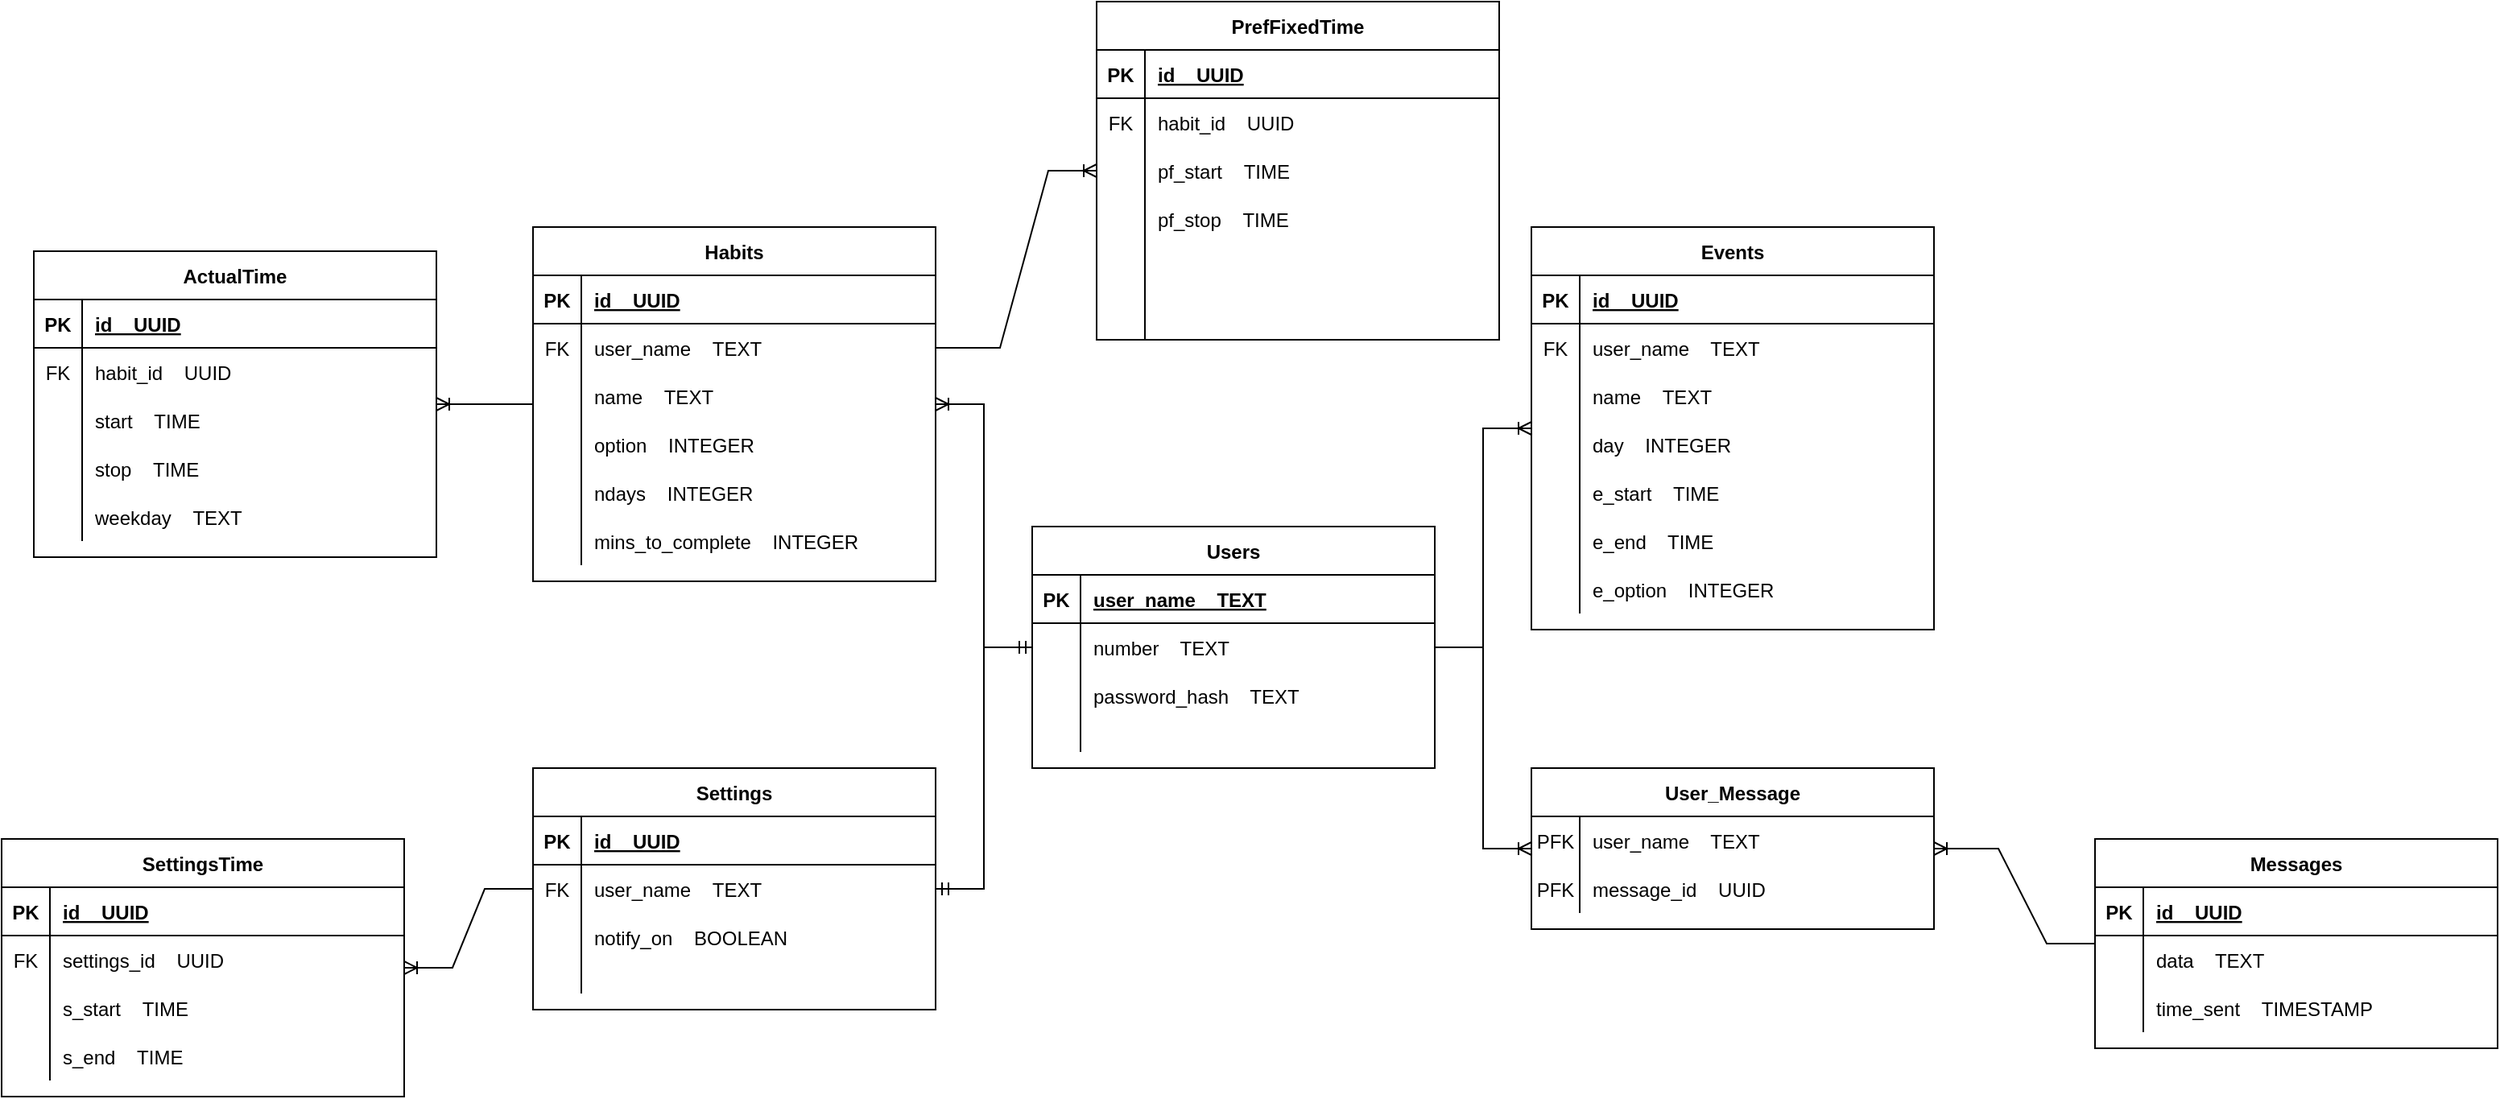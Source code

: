 <mxfile version="26.1.1">
  <diagram id="R2lEEEUBdFMjLlhIrx00" name="Page-1">
    <mxGraphModel dx="1804" dy="1757" grid="1" gridSize="10" guides="1" tooltips="1" connect="1" arrows="1" fold="1" page="1" pageScale="1" pageWidth="850" pageHeight="1100" math="0" shadow="0" extFonts="Permanent Marker^https://fonts.googleapis.com/css?family=Permanent+Marker">
      <root>
        <mxCell id="0" />
        <mxCell id="1" parent="0" />
        <mxCell id="C-vyLk0tnHw3VtMMgP7b-2" value="Messages" style="shape=table;startSize=30;container=1;collapsible=1;childLayout=tableLayout;fixedRows=1;rowLines=0;fontStyle=1;align=center;resizeLast=1;" parent="1" vertex="1">
          <mxGeometry x="780" y="310" width="250" height="130" as="geometry" />
        </mxCell>
        <mxCell id="C-vyLk0tnHw3VtMMgP7b-3" value="" style="shape=partialRectangle;collapsible=0;dropTarget=0;pointerEvents=0;fillColor=none;points=[[0,0.5],[1,0.5]];portConstraint=eastwest;top=0;left=0;right=0;bottom=1;" parent="C-vyLk0tnHw3VtMMgP7b-2" vertex="1">
          <mxGeometry y="30" width="250" height="30" as="geometry" />
        </mxCell>
        <mxCell id="C-vyLk0tnHw3VtMMgP7b-4" value="PK" style="shape=partialRectangle;overflow=hidden;connectable=0;fillColor=none;top=0;left=0;bottom=0;right=0;fontStyle=1;" parent="C-vyLk0tnHw3VtMMgP7b-3" vertex="1">
          <mxGeometry width="30" height="30" as="geometry">
            <mxRectangle width="30" height="30" as="alternateBounds" />
          </mxGeometry>
        </mxCell>
        <mxCell id="C-vyLk0tnHw3VtMMgP7b-5" value="id    UUID" style="shape=partialRectangle;overflow=hidden;connectable=0;fillColor=none;top=0;left=0;bottom=0;right=0;align=left;spacingLeft=6;fontStyle=5;" parent="C-vyLk0tnHw3VtMMgP7b-3" vertex="1">
          <mxGeometry x="30" width="220" height="30" as="geometry">
            <mxRectangle width="220" height="30" as="alternateBounds" />
          </mxGeometry>
        </mxCell>
        <mxCell id="C-vyLk0tnHw3VtMMgP7b-6" value="" style="shape=partialRectangle;collapsible=0;dropTarget=0;pointerEvents=0;fillColor=none;points=[[0,0.5],[1,0.5]];portConstraint=eastwest;top=0;left=0;right=0;bottom=0;" parent="C-vyLk0tnHw3VtMMgP7b-2" vertex="1">
          <mxGeometry y="60" width="250" height="30" as="geometry" />
        </mxCell>
        <mxCell id="C-vyLk0tnHw3VtMMgP7b-7" value="" style="shape=partialRectangle;overflow=hidden;connectable=0;fillColor=none;top=0;left=0;bottom=0;right=0;" parent="C-vyLk0tnHw3VtMMgP7b-6" vertex="1">
          <mxGeometry width="30" height="30" as="geometry">
            <mxRectangle width="30" height="30" as="alternateBounds" />
          </mxGeometry>
        </mxCell>
        <mxCell id="C-vyLk0tnHw3VtMMgP7b-8" value="data    TEXT" style="shape=partialRectangle;overflow=hidden;connectable=0;fillColor=none;top=0;left=0;bottom=0;right=0;align=left;spacingLeft=6;" parent="C-vyLk0tnHw3VtMMgP7b-6" vertex="1">
          <mxGeometry x="30" width="220" height="30" as="geometry">
            <mxRectangle width="220" height="30" as="alternateBounds" />
          </mxGeometry>
        </mxCell>
        <mxCell id="C-vyLk0tnHw3VtMMgP7b-9" value="" style="shape=partialRectangle;collapsible=0;dropTarget=0;pointerEvents=0;fillColor=none;points=[[0,0.5],[1,0.5]];portConstraint=eastwest;top=0;left=0;right=0;bottom=0;" parent="C-vyLk0tnHw3VtMMgP7b-2" vertex="1">
          <mxGeometry y="90" width="250" height="30" as="geometry" />
        </mxCell>
        <mxCell id="C-vyLk0tnHw3VtMMgP7b-10" value="" style="shape=partialRectangle;overflow=hidden;connectable=0;fillColor=none;top=0;left=0;bottom=0;right=0;" parent="C-vyLk0tnHw3VtMMgP7b-9" vertex="1">
          <mxGeometry width="30" height="30" as="geometry">
            <mxRectangle width="30" height="30" as="alternateBounds" />
          </mxGeometry>
        </mxCell>
        <mxCell id="C-vyLk0tnHw3VtMMgP7b-11" value="time_sent    TIMESTAMP" style="shape=partialRectangle;overflow=hidden;connectable=0;fillColor=none;top=0;left=0;bottom=0;right=0;align=left;spacingLeft=6;" parent="C-vyLk0tnHw3VtMMgP7b-9" vertex="1">
          <mxGeometry x="30" width="220" height="30" as="geometry">
            <mxRectangle width="220" height="30" as="alternateBounds" />
          </mxGeometry>
        </mxCell>
        <mxCell id="C-vyLk0tnHw3VtMMgP7b-13" value="User_Message" style="shape=table;startSize=30;container=1;collapsible=1;childLayout=tableLayout;fixedRows=1;rowLines=0;fontStyle=1;align=center;resizeLast=1;" parent="1" vertex="1">
          <mxGeometry x="430" y="266" width="250" height="100" as="geometry" />
        </mxCell>
        <mxCell id="C-vyLk0tnHw3VtMMgP7b-17" value="" style="shape=partialRectangle;collapsible=0;dropTarget=0;pointerEvents=0;fillColor=none;points=[[0,0.5],[1,0.5]];portConstraint=eastwest;top=0;left=0;right=0;bottom=0;" parent="C-vyLk0tnHw3VtMMgP7b-13" vertex="1">
          <mxGeometry y="30" width="250" height="30" as="geometry" />
        </mxCell>
        <mxCell id="C-vyLk0tnHw3VtMMgP7b-18" value="PFK" style="shape=partialRectangle;overflow=hidden;connectable=0;fillColor=none;top=0;left=0;bottom=0;right=0;" parent="C-vyLk0tnHw3VtMMgP7b-17" vertex="1">
          <mxGeometry width="30" height="30" as="geometry">
            <mxRectangle width="30" height="30" as="alternateBounds" />
          </mxGeometry>
        </mxCell>
        <mxCell id="C-vyLk0tnHw3VtMMgP7b-19" value="user_name    TEXT" style="shape=partialRectangle;overflow=hidden;connectable=0;fillColor=none;top=0;left=0;bottom=0;right=0;align=left;spacingLeft=6;" parent="C-vyLk0tnHw3VtMMgP7b-17" vertex="1">
          <mxGeometry x="30" width="220" height="30" as="geometry">
            <mxRectangle width="220" height="30" as="alternateBounds" />
          </mxGeometry>
        </mxCell>
        <mxCell id="C-vyLk0tnHw3VtMMgP7b-20" value="" style="shape=partialRectangle;collapsible=0;dropTarget=0;pointerEvents=0;fillColor=none;points=[[0,0.5],[1,0.5]];portConstraint=eastwest;top=0;left=0;right=0;bottom=0;" parent="C-vyLk0tnHw3VtMMgP7b-13" vertex="1">
          <mxGeometry y="60" width="250" height="30" as="geometry" />
        </mxCell>
        <mxCell id="C-vyLk0tnHw3VtMMgP7b-21" value="PFK" style="shape=partialRectangle;overflow=hidden;connectable=0;fillColor=none;top=0;left=0;bottom=0;right=0;" parent="C-vyLk0tnHw3VtMMgP7b-20" vertex="1">
          <mxGeometry width="30" height="30" as="geometry">
            <mxRectangle width="30" height="30" as="alternateBounds" />
          </mxGeometry>
        </mxCell>
        <mxCell id="C-vyLk0tnHw3VtMMgP7b-22" value="message_id    UUID" style="shape=partialRectangle;overflow=hidden;connectable=0;fillColor=none;top=0;left=0;bottom=0;right=0;align=left;spacingLeft=6;" parent="C-vyLk0tnHw3VtMMgP7b-20" vertex="1">
          <mxGeometry x="30" width="220" height="30" as="geometry">
            <mxRectangle width="220" height="30" as="alternateBounds" />
          </mxGeometry>
        </mxCell>
        <mxCell id="C-vyLk0tnHw3VtMMgP7b-23" value="Users" style="shape=table;startSize=30;container=1;collapsible=1;childLayout=tableLayout;fixedRows=1;rowLines=0;fontStyle=1;align=center;resizeLast=1;" parent="1" vertex="1">
          <mxGeometry x="120" y="116" width="250" height="150" as="geometry" />
        </mxCell>
        <mxCell id="C-vyLk0tnHw3VtMMgP7b-24" value="" style="shape=partialRectangle;collapsible=0;dropTarget=0;pointerEvents=0;fillColor=none;points=[[0,0.5],[1,0.5]];portConstraint=eastwest;top=0;left=0;right=0;bottom=1;" parent="C-vyLk0tnHw3VtMMgP7b-23" vertex="1">
          <mxGeometry y="30" width="250" height="30" as="geometry" />
        </mxCell>
        <mxCell id="C-vyLk0tnHw3VtMMgP7b-25" value="PK" style="shape=partialRectangle;overflow=hidden;connectable=0;fillColor=none;top=0;left=0;bottom=0;right=0;fontStyle=1;" parent="C-vyLk0tnHw3VtMMgP7b-24" vertex="1">
          <mxGeometry width="30" height="30" as="geometry">
            <mxRectangle width="30" height="30" as="alternateBounds" />
          </mxGeometry>
        </mxCell>
        <mxCell id="C-vyLk0tnHw3VtMMgP7b-26" value="user_name    TEXT" style="shape=partialRectangle;overflow=hidden;connectable=0;fillColor=none;top=0;left=0;bottom=0;right=0;align=left;spacingLeft=6;fontStyle=5;" parent="C-vyLk0tnHw3VtMMgP7b-24" vertex="1">
          <mxGeometry x="30" width="220" height="30" as="geometry">
            <mxRectangle width="220" height="30" as="alternateBounds" />
          </mxGeometry>
        </mxCell>
        <mxCell id="C-vyLk0tnHw3VtMMgP7b-27" value="" style="shape=partialRectangle;collapsible=0;dropTarget=0;pointerEvents=0;fillColor=none;points=[[0,0.5],[1,0.5]];portConstraint=eastwest;top=0;left=0;right=0;bottom=0;" parent="C-vyLk0tnHw3VtMMgP7b-23" vertex="1">
          <mxGeometry y="60" width="250" height="30" as="geometry" />
        </mxCell>
        <mxCell id="C-vyLk0tnHw3VtMMgP7b-28" value="" style="shape=partialRectangle;overflow=hidden;connectable=0;fillColor=none;top=0;left=0;bottom=0;right=0;" parent="C-vyLk0tnHw3VtMMgP7b-27" vertex="1">
          <mxGeometry width="30" height="30" as="geometry">
            <mxRectangle width="30" height="30" as="alternateBounds" />
          </mxGeometry>
        </mxCell>
        <mxCell id="C-vyLk0tnHw3VtMMgP7b-29" value="number    TEXT" style="shape=partialRectangle;overflow=hidden;connectable=0;fillColor=none;top=0;left=0;bottom=0;right=0;align=left;spacingLeft=6;" parent="C-vyLk0tnHw3VtMMgP7b-27" vertex="1">
          <mxGeometry x="30" width="220" height="30" as="geometry">
            <mxRectangle width="220" height="30" as="alternateBounds" />
          </mxGeometry>
        </mxCell>
        <mxCell id="zo5KYRdfukSAuDS7C3GN-1" value="" style="shape=partialRectangle;collapsible=0;dropTarget=0;pointerEvents=0;fillColor=none;points=[[0,0.5],[1,0.5]];portConstraint=eastwest;top=0;left=0;right=0;bottom=0;" parent="C-vyLk0tnHw3VtMMgP7b-23" vertex="1">
          <mxGeometry y="90" width="250" height="30" as="geometry" />
        </mxCell>
        <mxCell id="zo5KYRdfukSAuDS7C3GN-2" value="" style="shape=partialRectangle;overflow=hidden;connectable=0;fillColor=none;top=0;left=0;bottom=0;right=0;" parent="zo5KYRdfukSAuDS7C3GN-1" vertex="1">
          <mxGeometry width="30" height="30" as="geometry">
            <mxRectangle width="30" height="30" as="alternateBounds" />
          </mxGeometry>
        </mxCell>
        <mxCell id="zo5KYRdfukSAuDS7C3GN-3" value="password_hash    TEXT" style="shape=partialRectangle;overflow=hidden;connectable=0;fillColor=none;top=0;left=0;bottom=0;right=0;align=left;spacingLeft=6;" parent="zo5KYRdfukSAuDS7C3GN-1" vertex="1">
          <mxGeometry x="30" width="220" height="30" as="geometry">
            <mxRectangle width="220" height="30" as="alternateBounds" />
          </mxGeometry>
        </mxCell>
        <mxCell id="zo5KYRdfukSAuDS7C3GN-4" value="" style="shape=partialRectangle;collapsible=0;dropTarget=0;pointerEvents=0;fillColor=none;points=[[0,0.5],[1,0.5]];portConstraint=eastwest;top=0;left=0;right=0;bottom=0;" parent="C-vyLk0tnHw3VtMMgP7b-23" vertex="1">
          <mxGeometry y="120" width="250" height="20" as="geometry" />
        </mxCell>
        <mxCell id="zo5KYRdfukSAuDS7C3GN-5" value="" style="shape=partialRectangle;overflow=hidden;connectable=0;fillColor=none;top=0;left=0;bottom=0;right=0;" parent="zo5KYRdfukSAuDS7C3GN-4" vertex="1">
          <mxGeometry width="30" height="20" as="geometry">
            <mxRectangle width="30" height="20" as="alternateBounds" />
          </mxGeometry>
        </mxCell>
        <mxCell id="zo5KYRdfukSAuDS7C3GN-6" value="" style="shape=partialRectangle;overflow=hidden;connectable=0;fillColor=none;top=0;left=0;bottom=0;right=0;align=left;spacingLeft=6;" parent="zo5KYRdfukSAuDS7C3GN-4" vertex="1">
          <mxGeometry x="30" width="220" height="20" as="geometry">
            <mxRectangle width="220" height="20" as="alternateBounds" />
          </mxGeometry>
        </mxCell>
        <mxCell id="zo5KYRdfukSAuDS7C3GN-7" value="" style="edgeStyle=entityRelationEdgeStyle;fontSize=12;html=1;endArrow=ERoneToMany;rounded=0;" parent="1" source="C-vyLk0tnHw3VtMMgP7b-23" target="C-vyLk0tnHw3VtMMgP7b-13" edge="1">
          <mxGeometry width="100" height="100" relative="1" as="geometry">
            <mxPoint x="310" y="440" as="sourcePoint" />
            <mxPoint x="470" y="280" as="targetPoint" />
          </mxGeometry>
        </mxCell>
        <mxCell id="zo5KYRdfukSAuDS7C3GN-8" value="" style="fontSize=12;html=1;endArrow=ERoneToMany;rounded=0;" parent="1" source="C-vyLk0tnHw3VtMMgP7b-2" target="C-vyLk0tnHw3VtMMgP7b-13" edge="1">
          <mxGeometry width="100" height="100" relative="1" as="geometry">
            <mxPoint x="450" y="530" as="sourcePoint" />
            <mxPoint x="550" y="430" as="targetPoint" />
            <Array as="points">
              <mxPoint x="750" y="375" />
              <mxPoint x="720" y="316" />
            </Array>
          </mxGeometry>
        </mxCell>
        <mxCell id="zo5KYRdfukSAuDS7C3GN-34" value="Events" style="shape=table;startSize=30;container=1;collapsible=1;childLayout=tableLayout;fixedRows=1;rowLines=0;fontStyle=1;align=center;resizeLast=1;" parent="1" vertex="1">
          <mxGeometry x="430" y="-70" width="250" height="250" as="geometry" />
        </mxCell>
        <mxCell id="zo5KYRdfukSAuDS7C3GN-35" value="" style="shape=partialRectangle;collapsible=0;dropTarget=0;pointerEvents=0;fillColor=none;points=[[0,0.5],[1,0.5]];portConstraint=eastwest;top=0;left=0;right=0;bottom=1;" parent="zo5KYRdfukSAuDS7C3GN-34" vertex="1">
          <mxGeometry y="30" width="250" height="30" as="geometry" />
        </mxCell>
        <mxCell id="zo5KYRdfukSAuDS7C3GN-36" value="PK" style="shape=partialRectangle;overflow=hidden;connectable=0;fillColor=none;top=0;left=0;bottom=0;right=0;fontStyle=1;" parent="zo5KYRdfukSAuDS7C3GN-35" vertex="1">
          <mxGeometry width="30" height="30" as="geometry">
            <mxRectangle width="30" height="30" as="alternateBounds" />
          </mxGeometry>
        </mxCell>
        <mxCell id="zo5KYRdfukSAuDS7C3GN-37" value="id    UUID" style="shape=partialRectangle;overflow=hidden;connectable=0;fillColor=none;top=0;left=0;bottom=0;right=0;align=left;spacingLeft=6;fontStyle=5;" parent="zo5KYRdfukSAuDS7C3GN-35" vertex="1">
          <mxGeometry x="30" width="220" height="30" as="geometry">
            <mxRectangle width="220" height="30" as="alternateBounds" />
          </mxGeometry>
        </mxCell>
        <mxCell id="zo5KYRdfukSAuDS7C3GN-38" value="" style="shape=partialRectangle;collapsible=0;dropTarget=0;pointerEvents=0;fillColor=none;points=[[0,0.5],[1,0.5]];portConstraint=eastwest;top=0;left=0;right=0;bottom=0;" parent="zo5KYRdfukSAuDS7C3GN-34" vertex="1">
          <mxGeometry y="60" width="250" height="30" as="geometry" />
        </mxCell>
        <mxCell id="zo5KYRdfukSAuDS7C3GN-39" value="FK" style="shape=partialRectangle;overflow=hidden;connectable=0;fillColor=none;top=0;left=0;bottom=0;right=0;" parent="zo5KYRdfukSAuDS7C3GN-38" vertex="1">
          <mxGeometry width="30" height="30" as="geometry">
            <mxRectangle width="30" height="30" as="alternateBounds" />
          </mxGeometry>
        </mxCell>
        <mxCell id="zo5KYRdfukSAuDS7C3GN-40" value="user_name    TEXT" style="shape=partialRectangle;overflow=hidden;connectable=0;fillColor=none;top=0;left=0;bottom=0;right=0;align=left;spacingLeft=6;" parent="zo5KYRdfukSAuDS7C3GN-38" vertex="1">
          <mxGeometry x="30" width="220" height="30" as="geometry">
            <mxRectangle width="220" height="30" as="alternateBounds" />
          </mxGeometry>
        </mxCell>
        <mxCell id="zo5KYRdfukSAuDS7C3GN-47" value="" style="shape=partialRectangle;collapsible=0;dropTarget=0;pointerEvents=0;fillColor=none;points=[[0,0.5],[1,0.5]];portConstraint=eastwest;top=0;left=0;right=0;bottom=0;" parent="zo5KYRdfukSAuDS7C3GN-34" vertex="1">
          <mxGeometry y="90" width="250" height="30" as="geometry" />
        </mxCell>
        <mxCell id="zo5KYRdfukSAuDS7C3GN-48" value="" style="shape=partialRectangle;overflow=hidden;connectable=0;fillColor=none;top=0;left=0;bottom=0;right=0;" parent="zo5KYRdfukSAuDS7C3GN-47" vertex="1">
          <mxGeometry width="30" height="30" as="geometry">
            <mxRectangle width="30" height="30" as="alternateBounds" />
          </mxGeometry>
        </mxCell>
        <mxCell id="zo5KYRdfukSAuDS7C3GN-49" value="name    TEXT" style="shape=partialRectangle;overflow=hidden;connectable=0;fillColor=none;top=0;left=0;bottom=0;right=0;align=left;spacingLeft=6;" parent="zo5KYRdfukSAuDS7C3GN-47" vertex="1">
          <mxGeometry x="30" width="220" height="30" as="geometry">
            <mxRectangle width="220" height="30" as="alternateBounds" />
          </mxGeometry>
        </mxCell>
        <mxCell id="zo5KYRdfukSAuDS7C3GN-41" value="" style="shape=partialRectangle;collapsible=0;dropTarget=0;pointerEvents=0;fillColor=none;points=[[0,0.5],[1,0.5]];portConstraint=eastwest;top=0;left=0;right=0;bottom=0;" parent="zo5KYRdfukSAuDS7C3GN-34" vertex="1">
          <mxGeometry y="120" width="250" height="30" as="geometry" />
        </mxCell>
        <mxCell id="zo5KYRdfukSAuDS7C3GN-42" value="" style="shape=partialRectangle;overflow=hidden;connectable=0;fillColor=none;top=0;left=0;bottom=0;right=0;" parent="zo5KYRdfukSAuDS7C3GN-41" vertex="1">
          <mxGeometry width="30" height="30" as="geometry">
            <mxRectangle width="30" height="30" as="alternateBounds" />
          </mxGeometry>
        </mxCell>
        <mxCell id="zo5KYRdfukSAuDS7C3GN-43" value="day    INTEGER" style="shape=partialRectangle;overflow=hidden;connectable=0;fillColor=none;top=0;left=0;bottom=0;right=0;align=left;spacingLeft=6;" parent="zo5KYRdfukSAuDS7C3GN-41" vertex="1">
          <mxGeometry x="30" width="220" height="30" as="geometry">
            <mxRectangle width="220" height="30" as="alternateBounds" />
          </mxGeometry>
        </mxCell>
        <mxCell id="zo5KYRdfukSAuDS7C3GN-44" value="" style="shape=partialRectangle;collapsible=0;dropTarget=0;pointerEvents=0;fillColor=none;points=[[0,0.5],[1,0.5]];portConstraint=eastwest;top=0;left=0;right=0;bottom=0;" parent="zo5KYRdfukSAuDS7C3GN-34" vertex="1">
          <mxGeometry y="150" width="250" height="30" as="geometry" />
        </mxCell>
        <mxCell id="zo5KYRdfukSAuDS7C3GN-45" value="" style="shape=partialRectangle;overflow=hidden;connectable=0;fillColor=none;top=0;left=0;bottom=0;right=0;" parent="zo5KYRdfukSAuDS7C3GN-44" vertex="1">
          <mxGeometry width="30" height="30" as="geometry">
            <mxRectangle width="30" height="30" as="alternateBounds" />
          </mxGeometry>
        </mxCell>
        <mxCell id="zo5KYRdfukSAuDS7C3GN-46" value="e_start    TIME" style="shape=partialRectangle;overflow=hidden;connectable=0;fillColor=none;top=0;left=0;bottom=0;right=0;align=left;spacingLeft=6;" parent="zo5KYRdfukSAuDS7C3GN-44" vertex="1">
          <mxGeometry x="30" width="220" height="30" as="geometry">
            <mxRectangle width="220" height="30" as="alternateBounds" />
          </mxGeometry>
        </mxCell>
        <mxCell id="zo5KYRdfukSAuDS7C3GN-50" value="" style="shape=partialRectangle;collapsible=0;dropTarget=0;pointerEvents=0;fillColor=none;points=[[0,0.5],[1,0.5]];portConstraint=eastwest;top=0;left=0;right=0;bottom=0;" parent="zo5KYRdfukSAuDS7C3GN-34" vertex="1">
          <mxGeometry y="180" width="250" height="30" as="geometry" />
        </mxCell>
        <mxCell id="zo5KYRdfukSAuDS7C3GN-51" value="" style="shape=partialRectangle;overflow=hidden;connectable=0;fillColor=none;top=0;left=0;bottom=0;right=0;" parent="zo5KYRdfukSAuDS7C3GN-50" vertex="1">
          <mxGeometry width="30" height="30" as="geometry">
            <mxRectangle width="30" height="30" as="alternateBounds" />
          </mxGeometry>
        </mxCell>
        <mxCell id="zo5KYRdfukSAuDS7C3GN-52" value="e_end    TIME" style="shape=partialRectangle;overflow=hidden;connectable=0;fillColor=none;top=0;left=0;bottom=0;right=0;align=left;spacingLeft=6;" parent="zo5KYRdfukSAuDS7C3GN-50" vertex="1">
          <mxGeometry x="30" width="220" height="30" as="geometry">
            <mxRectangle width="220" height="30" as="alternateBounds" />
          </mxGeometry>
        </mxCell>
        <mxCell id="EdObB1YoWjySOOcAFCA8-1" value="" style="shape=partialRectangle;collapsible=0;dropTarget=0;pointerEvents=0;fillColor=none;points=[[0,0.5],[1,0.5]];portConstraint=eastwest;top=0;left=0;right=0;bottom=0;" vertex="1" parent="zo5KYRdfukSAuDS7C3GN-34">
          <mxGeometry y="210" width="250" height="30" as="geometry" />
        </mxCell>
        <mxCell id="EdObB1YoWjySOOcAFCA8-2" value="" style="shape=partialRectangle;overflow=hidden;connectable=0;fillColor=none;top=0;left=0;bottom=0;right=0;" vertex="1" parent="EdObB1YoWjySOOcAFCA8-1">
          <mxGeometry width="30" height="30" as="geometry">
            <mxRectangle width="30" height="30" as="alternateBounds" />
          </mxGeometry>
        </mxCell>
        <mxCell id="EdObB1YoWjySOOcAFCA8-3" value="e_option    INTEGER" style="shape=partialRectangle;overflow=hidden;connectable=0;fillColor=none;top=0;left=0;bottom=0;right=0;align=left;spacingLeft=6;" vertex="1" parent="EdObB1YoWjySOOcAFCA8-1">
          <mxGeometry x="30" width="220" height="30" as="geometry">
            <mxRectangle width="220" height="30" as="alternateBounds" />
          </mxGeometry>
        </mxCell>
        <mxCell id="zo5KYRdfukSAuDS7C3GN-53" value="" style="edgeStyle=entityRelationEdgeStyle;fontSize=12;html=1;endArrow=ERoneToMany;rounded=0;" parent="1" source="C-vyLk0tnHw3VtMMgP7b-23" target="zo5KYRdfukSAuDS7C3GN-34" edge="1">
          <mxGeometry width="100" height="100" relative="1" as="geometry">
            <mxPoint x="470" y="250" as="sourcePoint" />
            <mxPoint x="570" y="150" as="targetPoint" />
          </mxGeometry>
        </mxCell>
        <mxCell id="zo5KYRdfukSAuDS7C3GN-61" value="Settings" style="shape=table;startSize=30;container=1;collapsible=1;childLayout=tableLayout;fixedRows=1;rowLines=0;fontStyle=1;align=center;resizeLast=1;" parent="1" vertex="1">
          <mxGeometry x="-190" y="266" width="250" height="150" as="geometry" />
        </mxCell>
        <mxCell id="zo5KYRdfukSAuDS7C3GN-62" value="" style="shape=partialRectangle;collapsible=0;dropTarget=0;pointerEvents=0;fillColor=none;points=[[0,0.5],[1,0.5]];portConstraint=eastwest;top=0;left=0;right=0;bottom=1;" parent="zo5KYRdfukSAuDS7C3GN-61" vertex="1">
          <mxGeometry y="30" width="250" height="30" as="geometry" />
        </mxCell>
        <mxCell id="zo5KYRdfukSAuDS7C3GN-63" value="PK" style="shape=partialRectangle;overflow=hidden;connectable=0;fillColor=none;top=0;left=0;bottom=0;right=0;fontStyle=1;" parent="zo5KYRdfukSAuDS7C3GN-62" vertex="1">
          <mxGeometry width="30" height="30" as="geometry">
            <mxRectangle width="30" height="30" as="alternateBounds" />
          </mxGeometry>
        </mxCell>
        <mxCell id="zo5KYRdfukSAuDS7C3GN-64" value="id    UUID" style="shape=partialRectangle;overflow=hidden;connectable=0;fillColor=none;top=0;left=0;bottom=0;right=0;align=left;spacingLeft=6;fontStyle=5;" parent="zo5KYRdfukSAuDS7C3GN-62" vertex="1">
          <mxGeometry x="30" width="220" height="30" as="geometry">
            <mxRectangle width="220" height="30" as="alternateBounds" />
          </mxGeometry>
        </mxCell>
        <mxCell id="zo5KYRdfukSAuDS7C3GN-65" value="" style="shape=partialRectangle;collapsible=0;dropTarget=0;pointerEvents=0;fillColor=none;points=[[0,0.5],[1,0.5]];portConstraint=eastwest;top=0;left=0;right=0;bottom=0;" parent="zo5KYRdfukSAuDS7C3GN-61" vertex="1">
          <mxGeometry y="60" width="250" height="30" as="geometry" />
        </mxCell>
        <mxCell id="zo5KYRdfukSAuDS7C3GN-66" value="FK" style="shape=partialRectangle;overflow=hidden;connectable=0;fillColor=none;top=0;left=0;bottom=0;right=0;" parent="zo5KYRdfukSAuDS7C3GN-65" vertex="1">
          <mxGeometry width="30" height="30" as="geometry">
            <mxRectangle width="30" height="30" as="alternateBounds" />
          </mxGeometry>
        </mxCell>
        <mxCell id="zo5KYRdfukSAuDS7C3GN-67" value="user_name    TEXT" style="shape=partialRectangle;overflow=hidden;connectable=0;fillColor=none;top=0;left=0;bottom=0;right=0;align=left;spacingLeft=6;" parent="zo5KYRdfukSAuDS7C3GN-65" vertex="1">
          <mxGeometry x="30" width="220" height="30" as="geometry">
            <mxRectangle width="220" height="30" as="alternateBounds" />
          </mxGeometry>
        </mxCell>
        <mxCell id="zo5KYRdfukSAuDS7C3GN-68" value="" style="shape=partialRectangle;collapsible=0;dropTarget=0;pointerEvents=0;fillColor=none;points=[[0,0.5],[1,0.5]];portConstraint=eastwest;top=0;left=0;right=0;bottom=0;" parent="zo5KYRdfukSAuDS7C3GN-61" vertex="1">
          <mxGeometry y="90" width="250" height="30" as="geometry" />
        </mxCell>
        <mxCell id="zo5KYRdfukSAuDS7C3GN-69" value="" style="shape=partialRectangle;overflow=hidden;connectable=0;fillColor=none;top=0;left=0;bottom=0;right=0;" parent="zo5KYRdfukSAuDS7C3GN-68" vertex="1">
          <mxGeometry width="30" height="30" as="geometry">
            <mxRectangle width="30" height="30" as="alternateBounds" />
          </mxGeometry>
        </mxCell>
        <mxCell id="zo5KYRdfukSAuDS7C3GN-70" value="notify_on    BOOLEAN" style="shape=partialRectangle;overflow=hidden;connectable=0;fillColor=none;top=0;left=0;bottom=0;right=0;align=left;spacingLeft=6;" parent="zo5KYRdfukSAuDS7C3GN-68" vertex="1">
          <mxGeometry x="30" width="220" height="30" as="geometry">
            <mxRectangle width="220" height="30" as="alternateBounds" />
          </mxGeometry>
        </mxCell>
        <mxCell id="zo5KYRdfukSAuDS7C3GN-71" value="" style="shape=partialRectangle;collapsible=0;dropTarget=0;pointerEvents=0;fillColor=none;points=[[0,0.5],[1,0.5]];portConstraint=eastwest;top=0;left=0;right=0;bottom=0;" parent="zo5KYRdfukSAuDS7C3GN-61" vertex="1">
          <mxGeometry y="120" width="250" height="20" as="geometry" />
        </mxCell>
        <mxCell id="zo5KYRdfukSAuDS7C3GN-72" value="" style="shape=partialRectangle;overflow=hidden;connectable=0;fillColor=none;top=0;left=0;bottom=0;right=0;" parent="zo5KYRdfukSAuDS7C3GN-71" vertex="1">
          <mxGeometry width="30" height="20" as="geometry">
            <mxRectangle width="30" height="20" as="alternateBounds" />
          </mxGeometry>
        </mxCell>
        <mxCell id="zo5KYRdfukSAuDS7C3GN-73" value="" style="shape=partialRectangle;overflow=hidden;connectable=0;fillColor=none;top=0;left=0;bottom=0;right=0;align=left;spacingLeft=6;" parent="zo5KYRdfukSAuDS7C3GN-71" vertex="1">
          <mxGeometry x="30" width="220" height="20" as="geometry">
            <mxRectangle width="220" height="20" as="alternateBounds" />
          </mxGeometry>
        </mxCell>
        <mxCell id="zo5KYRdfukSAuDS7C3GN-75" value="" style="edgeStyle=entityRelationEdgeStyle;fontSize=12;html=1;endArrow=ERmandOne;startArrow=ERmandOne;rounded=0;" parent="1" source="zo5KYRdfukSAuDS7C3GN-61" target="C-vyLk0tnHw3VtMMgP7b-23" edge="1">
          <mxGeometry width="100" height="100" relative="1" as="geometry">
            <mxPoint x="150" y="270" as="sourcePoint" />
            <mxPoint x="250" y="170" as="targetPoint" />
          </mxGeometry>
        </mxCell>
        <mxCell id="zo5KYRdfukSAuDS7C3GN-76" value="SettingsTime" style="shape=table;startSize=30;container=1;collapsible=1;childLayout=tableLayout;fixedRows=1;rowLines=0;fontStyle=1;align=center;resizeLast=1;" parent="1" vertex="1">
          <mxGeometry x="-520" y="310" width="250" height="160" as="geometry" />
        </mxCell>
        <mxCell id="zo5KYRdfukSAuDS7C3GN-77" value="" style="shape=partialRectangle;collapsible=0;dropTarget=0;pointerEvents=0;fillColor=none;points=[[0,0.5],[1,0.5]];portConstraint=eastwest;top=0;left=0;right=0;bottom=1;" parent="zo5KYRdfukSAuDS7C3GN-76" vertex="1">
          <mxGeometry y="30" width="250" height="30" as="geometry" />
        </mxCell>
        <mxCell id="zo5KYRdfukSAuDS7C3GN-78" value="PK" style="shape=partialRectangle;overflow=hidden;connectable=0;fillColor=none;top=0;left=0;bottom=0;right=0;fontStyle=1;" parent="zo5KYRdfukSAuDS7C3GN-77" vertex="1">
          <mxGeometry width="30" height="30" as="geometry">
            <mxRectangle width="30" height="30" as="alternateBounds" />
          </mxGeometry>
        </mxCell>
        <mxCell id="zo5KYRdfukSAuDS7C3GN-79" value="id    UUID" style="shape=partialRectangle;overflow=hidden;connectable=0;fillColor=none;top=0;left=0;bottom=0;right=0;align=left;spacingLeft=6;fontStyle=5;" parent="zo5KYRdfukSAuDS7C3GN-77" vertex="1">
          <mxGeometry x="30" width="220" height="30" as="geometry">
            <mxRectangle width="220" height="30" as="alternateBounds" />
          </mxGeometry>
        </mxCell>
        <mxCell id="zo5KYRdfukSAuDS7C3GN-80" value="" style="shape=partialRectangle;collapsible=0;dropTarget=0;pointerEvents=0;fillColor=none;points=[[0,0.5],[1,0.5]];portConstraint=eastwest;top=0;left=0;right=0;bottom=0;" parent="zo5KYRdfukSAuDS7C3GN-76" vertex="1">
          <mxGeometry y="60" width="250" height="30" as="geometry" />
        </mxCell>
        <mxCell id="zo5KYRdfukSAuDS7C3GN-81" value="FK" style="shape=partialRectangle;overflow=hidden;connectable=0;fillColor=none;top=0;left=0;bottom=0;right=0;" parent="zo5KYRdfukSAuDS7C3GN-80" vertex="1">
          <mxGeometry width="30" height="30" as="geometry">
            <mxRectangle width="30" height="30" as="alternateBounds" />
          </mxGeometry>
        </mxCell>
        <mxCell id="zo5KYRdfukSAuDS7C3GN-82" value="settings_id    UUID" style="shape=partialRectangle;overflow=hidden;connectable=0;fillColor=none;top=0;left=0;bottom=0;right=0;align=left;spacingLeft=6;" parent="zo5KYRdfukSAuDS7C3GN-80" vertex="1">
          <mxGeometry x="30" width="220" height="30" as="geometry">
            <mxRectangle width="220" height="30" as="alternateBounds" />
          </mxGeometry>
        </mxCell>
        <mxCell id="zo5KYRdfukSAuDS7C3GN-83" value="" style="shape=partialRectangle;collapsible=0;dropTarget=0;pointerEvents=0;fillColor=none;points=[[0,0.5],[1,0.5]];portConstraint=eastwest;top=0;left=0;right=0;bottom=0;" parent="zo5KYRdfukSAuDS7C3GN-76" vertex="1">
          <mxGeometry y="90" width="250" height="30" as="geometry" />
        </mxCell>
        <mxCell id="zo5KYRdfukSAuDS7C3GN-84" value="" style="shape=partialRectangle;overflow=hidden;connectable=0;fillColor=none;top=0;left=0;bottom=0;right=0;" parent="zo5KYRdfukSAuDS7C3GN-83" vertex="1">
          <mxGeometry width="30" height="30" as="geometry">
            <mxRectangle width="30" height="30" as="alternateBounds" />
          </mxGeometry>
        </mxCell>
        <mxCell id="zo5KYRdfukSAuDS7C3GN-85" value="s_start    TIME" style="shape=partialRectangle;overflow=hidden;connectable=0;fillColor=none;top=0;left=0;bottom=0;right=0;align=left;spacingLeft=6;" parent="zo5KYRdfukSAuDS7C3GN-83" vertex="1">
          <mxGeometry x="30" width="220" height="30" as="geometry">
            <mxRectangle width="220" height="30" as="alternateBounds" />
          </mxGeometry>
        </mxCell>
        <mxCell id="zo5KYRdfukSAuDS7C3GN-86" value="" style="shape=partialRectangle;collapsible=0;dropTarget=0;pointerEvents=0;fillColor=none;points=[[0,0.5],[1,0.5]];portConstraint=eastwest;top=0;left=0;right=0;bottom=0;" parent="zo5KYRdfukSAuDS7C3GN-76" vertex="1">
          <mxGeometry y="120" width="250" height="30" as="geometry" />
        </mxCell>
        <mxCell id="zo5KYRdfukSAuDS7C3GN-87" value="" style="shape=partialRectangle;overflow=hidden;connectable=0;fillColor=none;top=0;left=0;bottom=0;right=0;" parent="zo5KYRdfukSAuDS7C3GN-86" vertex="1">
          <mxGeometry width="30" height="30" as="geometry">
            <mxRectangle width="30" height="30" as="alternateBounds" />
          </mxGeometry>
        </mxCell>
        <mxCell id="zo5KYRdfukSAuDS7C3GN-88" value="s_end    TIME" style="shape=partialRectangle;overflow=hidden;connectable=0;fillColor=none;top=0;left=0;bottom=0;right=0;align=left;spacingLeft=6;" parent="zo5KYRdfukSAuDS7C3GN-86" vertex="1">
          <mxGeometry x="30" width="220" height="30" as="geometry">
            <mxRectangle width="220" height="30" as="alternateBounds" />
          </mxGeometry>
        </mxCell>
        <mxCell id="zo5KYRdfukSAuDS7C3GN-89" value="" style="edgeStyle=entityRelationEdgeStyle;fontSize=12;html=1;endArrow=ERoneToMany;rounded=0;" parent="1" source="zo5KYRdfukSAuDS7C3GN-61" target="zo5KYRdfukSAuDS7C3GN-76" edge="1">
          <mxGeometry width="100" height="100" relative="1" as="geometry">
            <mxPoint x="80" y="420" as="sourcePoint" />
            <mxPoint x="180" y="320" as="targetPoint" />
          </mxGeometry>
        </mxCell>
        <mxCell id="zo5KYRdfukSAuDS7C3GN-90" value="Habits" style="shape=table;startSize=30;container=1;collapsible=1;childLayout=tableLayout;fixedRows=1;rowLines=0;fontStyle=1;align=center;resizeLast=1;" parent="1" vertex="1">
          <mxGeometry x="-190" y="-70" width="250" height="220" as="geometry">
            <mxRectangle x="-190" y="-70" width="70" height="30" as="alternateBounds" />
          </mxGeometry>
        </mxCell>
        <mxCell id="zo5KYRdfukSAuDS7C3GN-91" value="" style="shape=partialRectangle;collapsible=0;dropTarget=0;pointerEvents=0;fillColor=none;points=[[0,0.5],[1,0.5]];portConstraint=eastwest;top=0;left=0;right=0;bottom=1;" parent="zo5KYRdfukSAuDS7C3GN-90" vertex="1">
          <mxGeometry y="30" width="250" height="30" as="geometry" />
        </mxCell>
        <mxCell id="zo5KYRdfukSAuDS7C3GN-92" value="PK" style="shape=partialRectangle;overflow=hidden;connectable=0;fillColor=none;top=0;left=0;bottom=0;right=0;fontStyle=1;" parent="zo5KYRdfukSAuDS7C3GN-91" vertex="1">
          <mxGeometry width="30" height="30" as="geometry">
            <mxRectangle width="30" height="30" as="alternateBounds" />
          </mxGeometry>
        </mxCell>
        <mxCell id="zo5KYRdfukSAuDS7C3GN-93" value="id    UUID" style="shape=partialRectangle;overflow=hidden;connectable=0;fillColor=none;top=0;left=0;bottom=0;right=0;align=left;spacingLeft=6;fontStyle=5;" parent="zo5KYRdfukSAuDS7C3GN-91" vertex="1">
          <mxGeometry x="30" width="220" height="30" as="geometry">
            <mxRectangle width="220" height="30" as="alternateBounds" />
          </mxGeometry>
        </mxCell>
        <mxCell id="zo5KYRdfukSAuDS7C3GN-94" value="" style="shape=partialRectangle;collapsible=0;dropTarget=0;pointerEvents=0;fillColor=none;points=[[0,0.5],[1,0.5]];portConstraint=eastwest;top=0;left=0;right=0;bottom=0;" parent="zo5KYRdfukSAuDS7C3GN-90" vertex="1">
          <mxGeometry y="60" width="250" height="30" as="geometry" />
        </mxCell>
        <mxCell id="zo5KYRdfukSAuDS7C3GN-95" value="FK" style="shape=partialRectangle;overflow=hidden;connectable=0;fillColor=none;top=0;left=0;bottom=0;right=0;" parent="zo5KYRdfukSAuDS7C3GN-94" vertex="1">
          <mxGeometry width="30" height="30" as="geometry">
            <mxRectangle width="30" height="30" as="alternateBounds" />
          </mxGeometry>
        </mxCell>
        <mxCell id="zo5KYRdfukSAuDS7C3GN-96" value="user_name    TEXT" style="shape=partialRectangle;overflow=hidden;connectable=0;fillColor=none;top=0;left=0;bottom=0;right=0;align=left;spacingLeft=6;" parent="zo5KYRdfukSAuDS7C3GN-94" vertex="1">
          <mxGeometry x="30" width="220" height="30" as="geometry">
            <mxRectangle width="220" height="30" as="alternateBounds" />
          </mxGeometry>
        </mxCell>
        <mxCell id="zo5KYRdfukSAuDS7C3GN-97" value="" style="shape=partialRectangle;collapsible=0;dropTarget=0;pointerEvents=0;fillColor=none;points=[[0,0.5],[1,0.5]];portConstraint=eastwest;top=0;left=0;right=0;bottom=0;" parent="zo5KYRdfukSAuDS7C3GN-90" vertex="1">
          <mxGeometry y="90" width="250" height="30" as="geometry" />
        </mxCell>
        <mxCell id="zo5KYRdfukSAuDS7C3GN-98" value="" style="shape=partialRectangle;overflow=hidden;connectable=0;fillColor=none;top=0;left=0;bottom=0;right=0;" parent="zo5KYRdfukSAuDS7C3GN-97" vertex="1">
          <mxGeometry width="30" height="30" as="geometry">
            <mxRectangle width="30" height="30" as="alternateBounds" />
          </mxGeometry>
        </mxCell>
        <mxCell id="zo5KYRdfukSAuDS7C3GN-99" value="name    TEXT" style="shape=partialRectangle;overflow=hidden;connectable=0;fillColor=none;top=0;left=0;bottom=0;right=0;align=left;spacingLeft=6;" parent="zo5KYRdfukSAuDS7C3GN-97" vertex="1">
          <mxGeometry x="30" width="220" height="30" as="geometry">
            <mxRectangle width="220" height="30" as="alternateBounds" />
          </mxGeometry>
        </mxCell>
        <mxCell id="ClyN4Bm0vnUylz4rrJ2G-1" value="" style="shape=partialRectangle;collapsible=0;dropTarget=0;pointerEvents=0;fillColor=none;points=[[0,0.5],[1,0.5]];portConstraint=eastwest;top=0;left=0;right=0;bottom=0;" parent="zo5KYRdfukSAuDS7C3GN-90" vertex="1">
          <mxGeometry y="120" width="250" height="30" as="geometry" />
        </mxCell>
        <mxCell id="ClyN4Bm0vnUylz4rrJ2G-2" value="" style="shape=partialRectangle;overflow=hidden;connectable=0;fillColor=none;top=0;left=0;bottom=0;right=0;" parent="ClyN4Bm0vnUylz4rrJ2G-1" vertex="1">
          <mxGeometry width="30" height="30" as="geometry">
            <mxRectangle width="30" height="30" as="alternateBounds" />
          </mxGeometry>
        </mxCell>
        <mxCell id="ClyN4Bm0vnUylz4rrJ2G-3" value="option    INTEGER" style="shape=partialRectangle;overflow=hidden;connectable=0;fillColor=none;top=0;left=0;bottom=0;right=0;align=left;spacingLeft=6;" parent="ClyN4Bm0vnUylz4rrJ2G-1" vertex="1">
          <mxGeometry x="30" width="220" height="30" as="geometry">
            <mxRectangle width="220" height="30" as="alternateBounds" />
          </mxGeometry>
        </mxCell>
        <mxCell id="ClyN4Bm0vnUylz4rrJ2G-4" value="" style="shape=partialRectangle;collapsible=0;dropTarget=0;pointerEvents=0;fillColor=none;points=[[0,0.5],[1,0.5]];portConstraint=eastwest;top=0;left=0;right=0;bottom=0;" parent="zo5KYRdfukSAuDS7C3GN-90" vertex="1">
          <mxGeometry y="150" width="250" height="30" as="geometry" />
        </mxCell>
        <mxCell id="ClyN4Bm0vnUylz4rrJ2G-5" value="" style="shape=partialRectangle;overflow=hidden;connectable=0;fillColor=none;top=0;left=0;bottom=0;right=0;" parent="ClyN4Bm0vnUylz4rrJ2G-4" vertex="1">
          <mxGeometry width="30" height="30" as="geometry">
            <mxRectangle width="30" height="30" as="alternateBounds" />
          </mxGeometry>
        </mxCell>
        <mxCell id="ClyN4Bm0vnUylz4rrJ2G-6" value="ndays    INTEGER" style="shape=partialRectangle;overflow=hidden;connectable=0;fillColor=none;top=0;left=0;bottom=0;right=0;align=left;spacingLeft=6;" parent="ClyN4Bm0vnUylz4rrJ2G-4" vertex="1">
          <mxGeometry x="30" width="220" height="30" as="geometry">
            <mxRectangle width="220" height="30" as="alternateBounds" />
          </mxGeometry>
        </mxCell>
        <mxCell id="zo5KYRdfukSAuDS7C3GN-100" value="" style="shape=partialRectangle;collapsible=0;dropTarget=0;pointerEvents=0;fillColor=none;points=[[0,0.5],[1,0.5]];portConstraint=eastwest;top=0;left=0;right=0;bottom=0;" parent="zo5KYRdfukSAuDS7C3GN-90" vertex="1">
          <mxGeometry y="180" width="250" height="30" as="geometry" />
        </mxCell>
        <mxCell id="zo5KYRdfukSAuDS7C3GN-101" value="" style="shape=partialRectangle;overflow=hidden;connectable=0;fillColor=none;top=0;left=0;bottom=0;right=0;" parent="zo5KYRdfukSAuDS7C3GN-100" vertex="1">
          <mxGeometry width="30" height="30" as="geometry">
            <mxRectangle width="30" height="30" as="alternateBounds" />
          </mxGeometry>
        </mxCell>
        <mxCell id="zo5KYRdfukSAuDS7C3GN-102" value="mins_to_complete    INTEGER" style="shape=partialRectangle;overflow=hidden;connectable=0;fillColor=none;top=0;left=0;bottom=0;right=0;align=left;spacingLeft=6;" parent="zo5KYRdfukSAuDS7C3GN-100" vertex="1">
          <mxGeometry x="30" width="220" height="30" as="geometry">
            <mxRectangle width="220" height="30" as="alternateBounds" />
          </mxGeometry>
        </mxCell>
        <mxCell id="zo5KYRdfukSAuDS7C3GN-103" value="" style="edgeStyle=entityRelationEdgeStyle;fontSize=12;html=1;endArrow=ERoneToMany;rounded=0;" parent="1" source="C-vyLk0tnHw3VtMMgP7b-23" target="zo5KYRdfukSAuDS7C3GN-90" edge="1">
          <mxGeometry width="100" height="100" relative="1" as="geometry">
            <mxPoint x="30" y="150" as="sourcePoint" />
            <mxPoint x="130" y="50" as="targetPoint" />
          </mxGeometry>
        </mxCell>
        <mxCell id="zo5KYRdfukSAuDS7C3GN-104" value="PrefFixedTime" style="shape=table;startSize=30;container=1;collapsible=1;childLayout=tableLayout;fixedRows=1;rowLines=0;fontStyle=1;align=center;resizeLast=1;" parent="1" vertex="1">
          <mxGeometry x="160" y="-210" width="250" height="210" as="geometry" />
        </mxCell>
        <mxCell id="zo5KYRdfukSAuDS7C3GN-105" value="" style="shape=partialRectangle;collapsible=0;dropTarget=0;pointerEvents=0;fillColor=none;points=[[0,0.5],[1,0.5]];portConstraint=eastwest;top=0;left=0;right=0;bottom=1;" parent="zo5KYRdfukSAuDS7C3GN-104" vertex="1">
          <mxGeometry y="30" width="250" height="30" as="geometry" />
        </mxCell>
        <mxCell id="zo5KYRdfukSAuDS7C3GN-106" value="PK" style="shape=partialRectangle;overflow=hidden;connectable=0;fillColor=none;top=0;left=0;bottom=0;right=0;fontStyle=1;" parent="zo5KYRdfukSAuDS7C3GN-105" vertex="1">
          <mxGeometry width="30" height="30" as="geometry">
            <mxRectangle width="30" height="30" as="alternateBounds" />
          </mxGeometry>
        </mxCell>
        <mxCell id="zo5KYRdfukSAuDS7C3GN-107" value="id    UUID" style="shape=partialRectangle;overflow=hidden;connectable=0;fillColor=none;top=0;left=0;bottom=0;right=0;align=left;spacingLeft=6;fontStyle=5;" parent="zo5KYRdfukSAuDS7C3GN-105" vertex="1">
          <mxGeometry x="30" width="220" height="30" as="geometry">
            <mxRectangle width="220" height="30" as="alternateBounds" />
          </mxGeometry>
        </mxCell>
        <mxCell id="zo5KYRdfukSAuDS7C3GN-108" value="" style="shape=partialRectangle;collapsible=0;dropTarget=0;pointerEvents=0;fillColor=none;points=[[0,0.5],[1,0.5]];portConstraint=eastwest;top=0;left=0;right=0;bottom=0;" parent="zo5KYRdfukSAuDS7C3GN-104" vertex="1">
          <mxGeometry y="60" width="250" height="30" as="geometry" />
        </mxCell>
        <mxCell id="zo5KYRdfukSAuDS7C3GN-109" value="FK" style="shape=partialRectangle;overflow=hidden;connectable=0;fillColor=none;top=0;left=0;bottom=0;right=0;" parent="zo5KYRdfukSAuDS7C3GN-108" vertex="1">
          <mxGeometry width="30" height="30" as="geometry">
            <mxRectangle width="30" height="30" as="alternateBounds" />
          </mxGeometry>
        </mxCell>
        <mxCell id="zo5KYRdfukSAuDS7C3GN-110" value="habit_id    UUID" style="shape=partialRectangle;overflow=hidden;connectable=0;fillColor=none;top=0;left=0;bottom=0;right=0;align=left;spacingLeft=6;" parent="zo5KYRdfukSAuDS7C3GN-108" vertex="1">
          <mxGeometry x="30" width="220" height="30" as="geometry">
            <mxRectangle width="220" height="30" as="alternateBounds" />
          </mxGeometry>
        </mxCell>
        <mxCell id="zo5KYRdfukSAuDS7C3GN-111" value="" style="shape=partialRectangle;collapsible=0;dropTarget=0;pointerEvents=0;fillColor=none;points=[[0,0.5],[1,0.5]];portConstraint=eastwest;top=0;left=0;right=0;bottom=0;" parent="zo5KYRdfukSAuDS7C3GN-104" vertex="1">
          <mxGeometry y="90" width="250" height="30" as="geometry" />
        </mxCell>
        <mxCell id="zo5KYRdfukSAuDS7C3GN-112" value="" style="shape=partialRectangle;overflow=hidden;connectable=0;fillColor=none;top=0;left=0;bottom=0;right=0;" parent="zo5KYRdfukSAuDS7C3GN-111" vertex="1">
          <mxGeometry width="30" height="30" as="geometry">
            <mxRectangle width="30" height="30" as="alternateBounds" />
          </mxGeometry>
        </mxCell>
        <mxCell id="zo5KYRdfukSAuDS7C3GN-113" value="pf_start    TIME" style="shape=partialRectangle;overflow=hidden;connectable=0;fillColor=none;top=0;left=0;bottom=0;right=0;align=left;spacingLeft=6;" parent="zo5KYRdfukSAuDS7C3GN-111" vertex="1">
          <mxGeometry x="30" width="220" height="30" as="geometry">
            <mxRectangle width="220" height="30" as="alternateBounds" />
          </mxGeometry>
        </mxCell>
        <mxCell id="zo5KYRdfukSAuDS7C3GN-114" value="" style="shape=partialRectangle;collapsible=0;dropTarget=0;pointerEvents=0;fillColor=none;points=[[0,0.5],[1,0.5]];portConstraint=eastwest;top=0;left=0;right=0;bottom=0;" parent="zo5KYRdfukSAuDS7C3GN-104" vertex="1">
          <mxGeometry y="120" width="250" height="30" as="geometry" />
        </mxCell>
        <mxCell id="zo5KYRdfukSAuDS7C3GN-115" value="" style="shape=partialRectangle;overflow=hidden;connectable=0;fillColor=none;top=0;left=0;bottom=0;right=0;" parent="zo5KYRdfukSAuDS7C3GN-114" vertex="1">
          <mxGeometry width="30" height="30" as="geometry">
            <mxRectangle width="30" height="30" as="alternateBounds" />
          </mxGeometry>
        </mxCell>
        <mxCell id="zo5KYRdfukSAuDS7C3GN-116" value="pf_stop    TIME" style="shape=partialRectangle;overflow=hidden;connectable=0;fillColor=none;top=0;left=0;bottom=0;right=0;align=left;spacingLeft=6;" parent="zo5KYRdfukSAuDS7C3GN-114" vertex="1">
          <mxGeometry x="30" width="220" height="30" as="geometry">
            <mxRectangle width="220" height="30" as="alternateBounds" />
          </mxGeometry>
        </mxCell>
        <mxCell id="zo5KYRdfukSAuDS7C3GN-117" value="" style="shape=partialRectangle;collapsible=0;dropTarget=0;pointerEvents=0;fillColor=none;points=[[0,0.5],[1,0.5]];portConstraint=eastwest;top=0;left=0;right=0;bottom=0;" parent="zo5KYRdfukSAuDS7C3GN-104" vertex="1">
          <mxGeometry y="150" width="250" height="30" as="geometry" />
        </mxCell>
        <mxCell id="zo5KYRdfukSAuDS7C3GN-118" value="" style="shape=partialRectangle;overflow=hidden;connectable=0;fillColor=none;top=0;left=0;bottom=0;right=0;" parent="zo5KYRdfukSAuDS7C3GN-117" vertex="1">
          <mxGeometry width="30" height="30" as="geometry">
            <mxRectangle width="30" height="30" as="alternateBounds" />
          </mxGeometry>
        </mxCell>
        <mxCell id="zo5KYRdfukSAuDS7C3GN-119" value="" style="shape=partialRectangle;overflow=hidden;connectable=0;fillColor=none;top=0;left=0;bottom=0;right=0;align=left;spacingLeft=6;" parent="zo5KYRdfukSAuDS7C3GN-117" vertex="1">
          <mxGeometry x="30" width="220" height="30" as="geometry">
            <mxRectangle width="220" height="30" as="alternateBounds" />
          </mxGeometry>
        </mxCell>
        <mxCell id="zo5KYRdfukSAuDS7C3GN-140" value="" style="shape=partialRectangle;collapsible=0;dropTarget=0;pointerEvents=0;fillColor=none;points=[[0,0.5],[1,0.5]];portConstraint=eastwest;top=0;left=0;right=0;bottom=0;" parent="zo5KYRdfukSAuDS7C3GN-104" vertex="1">
          <mxGeometry y="180" width="250" height="30" as="geometry" />
        </mxCell>
        <mxCell id="zo5KYRdfukSAuDS7C3GN-141" value="" style="shape=partialRectangle;overflow=hidden;connectable=0;fillColor=none;top=0;left=0;bottom=0;right=0;" parent="zo5KYRdfukSAuDS7C3GN-140" vertex="1">
          <mxGeometry width="30" height="30" as="geometry">
            <mxRectangle width="30" height="30" as="alternateBounds" />
          </mxGeometry>
        </mxCell>
        <mxCell id="zo5KYRdfukSAuDS7C3GN-142" value="" style="shape=partialRectangle;overflow=hidden;connectable=0;fillColor=none;top=0;left=0;bottom=0;right=0;align=left;spacingLeft=6;" parent="zo5KYRdfukSAuDS7C3GN-140" vertex="1">
          <mxGeometry x="30" width="220" height="30" as="geometry">
            <mxRectangle width="220" height="30" as="alternateBounds" />
          </mxGeometry>
        </mxCell>
        <mxCell id="zo5KYRdfukSAuDS7C3GN-121" value="" style="fontSize=12;html=1;endArrow=ERoneToMany;rounded=0;exitX=1;exitY=0.5;exitDx=0;exitDy=0;" parent="1" source="zo5KYRdfukSAuDS7C3GN-94" target="zo5KYRdfukSAuDS7C3GN-104" edge="1">
          <mxGeometry width="100" height="100" relative="1" as="geometry">
            <mxPoint x="-80" y="-80" as="sourcePoint" />
            <mxPoint x="20" y="-180" as="targetPoint" />
            <Array as="points">
              <mxPoint x="100" y="5" />
              <mxPoint x="130" y="-105" />
            </Array>
          </mxGeometry>
        </mxCell>
        <mxCell id="zo5KYRdfukSAuDS7C3GN-122" value="ActualTime" style="shape=table;startSize=30;container=1;collapsible=1;childLayout=tableLayout;fixedRows=1;rowLines=0;fontStyle=1;align=center;resizeLast=1;" parent="1" vertex="1">
          <mxGeometry x="-500" y="-55" width="250" height="190" as="geometry" />
        </mxCell>
        <mxCell id="zo5KYRdfukSAuDS7C3GN-123" value="" style="shape=partialRectangle;collapsible=0;dropTarget=0;pointerEvents=0;fillColor=none;points=[[0,0.5],[1,0.5]];portConstraint=eastwest;top=0;left=0;right=0;bottom=1;" parent="zo5KYRdfukSAuDS7C3GN-122" vertex="1">
          <mxGeometry y="30" width="250" height="30" as="geometry" />
        </mxCell>
        <mxCell id="zo5KYRdfukSAuDS7C3GN-124" value="PK" style="shape=partialRectangle;overflow=hidden;connectable=0;fillColor=none;top=0;left=0;bottom=0;right=0;fontStyle=1;" parent="zo5KYRdfukSAuDS7C3GN-123" vertex="1">
          <mxGeometry width="30" height="30" as="geometry">
            <mxRectangle width="30" height="30" as="alternateBounds" />
          </mxGeometry>
        </mxCell>
        <mxCell id="zo5KYRdfukSAuDS7C3GN-125" value="id    UUID" style="shape=partialRectangle;overflow=hidden;connectable=0;fillColor=none;top=0;left=0;bottom=0;right=0;align=left;spacingLeft=6;fontStyle=5;" parent="zo5KYRdfukSAuDS7C3GN-123" vertex="1">
          <mxGeometry x="30" width="220" height="30" as="geometry">
            <mxRectangle width="220" height="30" as="alternateBounds" />
          </mxGeometry>
        </mxCell>
        <mxCell id="zo5KYRdfukSAuDS7C3GN-126" value="" style="shape=partialRectangle;collapsible=0;dropTarget=0;pointerEvents=0;fillColor=none;points=[[0,0.5],[1,0.5]];portConstraint=eastwest;top=0;left=0;right=0;bottom=0;" parent="zo5KYRdfukSAuDS7C3GN-122" vertex="1">
          <mxGeometry y="60" width="250" height="30" as="geometry" />
        </mxCell>
        <mxCell id="zo5KYRdfukSAuDS7C3GN-127" value="FK" style="shape=partialRectangle;overflow=hidden;connectable=0;fillColor=none;top=0;left=0;bottom=0;right=0;" parent="zo5KYRdfukSAuDS7C3GN-126" vertex="1">
          <mxGeometry width="30" height="30" as="geometry">
            <mxRectangle width="30" height="30" as="alternateBounds" />
          </mxGeometry>
        </mxCell>
        <mxCell id="zo5KYRdfukSAuDS7C3GN-128" value="habit_id    UUID" style="shape=partialRectangle;overflow=hidden;connectable=0;fillColor=none;top=0;left=0;bottom=0;right=0;align=left;spacingLeft=6;" parent="zo5KYRdfukSAuDS7C3GN-126" vertex="1">
          <mxGeometry x="30" width="220" height="30" as="geometry">
            <mxRectangle width="220" height="30" as="alternateBounds" />
          </mxGeometry>
        </mxCell>
        <mxCell id="zo5KYRdfukSAuDS7C3GN-129" value="" style="shape=partialRectangle;collapsible=0;dropTarget=0;pointerEvents=0;fillColor=none;points=[[0,0.5],[1,0.5]];portConstraint=eastwest;top=0;left=0;right=0;bottom=0;" parent="zo5KYRdfukSAuDS7C3GN-122" vertex="1">
          <mxGeometry y="90" width="250" height="30" as="geometry" />
        </mxCell>
        <mxCell id="zo5KYRdfukSAuDS7C3GN-130" value="" style="shape=partialRectangle;overflow=hidden;connectable=0;fillColor=none;top=0;left=0;bottom=0;right=0;" parent="zo5KYRdfukSAuDS7C3GN-129" vertex="1">
          <mxGeometry width="30" height="30" as="geometry">
            <mxRectangle width="30" height="30" as="alternateBounds" />
          </mxGeometry>
        </mxCell>
        <mxCell id="zo5KYRdfukSAuDS7C3GN-131" value="start    TIME" style="shape=partialRectangle;overflow=hidden;connectable=0;fillColor=none;top=0;left=0;bottom=0;right=0;align=left;spacingLeft=6;" parent="zo5KYRdfukSAuDS7C3GN-129" vertex="1">
          <mxGeometry x="30" width="220" height="30" as="geometry">
            <mxRectangle width="220" height="30" as="alternateBounds" />
          </mxGeometry>
        </mxCell>
        <mxCell id="zo5KYRdfukSAuDS7C3GN-132" value="" style="shape=partialRectangle;collapsible=0;dropTarget=0;pointerEvents=0;fillColor=none;points=[[0,0.5],[1,0.5]];portConstraint=eastwest;top=0;left=0;right=0;bottom=0;" parent="zo5KYRdfukSAuDS7C3GN-122" vertex="1">
          <mxGeometry y="120" width="250" height="30" as="geometry" />
        </mxCell>
        <mxCell id="zo5KYRdfukSAuDS7C3GN-133" value="" style="shape=partialRectangle;overflow=hidden;connectable=0;fillColor=none;top=0;left=0;bottom=0;right=0;" parent="zo5KYRdfukSAuDS7C3GN-132" vertex="1">
          <mxGeometry width="30" height="30" as="geometry">
            <mxRectangle width="30" height="30" as="alternateBounds" />
          </mxGeometry>
        </mxCell>
        <mxCell id="zo5KYRdfukSAuDS7C3GN-134" value="stop    TIME" style="shape=partialRectangle;overflow=hidden;connectable=0;fillColor=none;top=0;left=0;bottom=0;right=0;align=left;spacingLeft=6;" parent="zo5KYRdfukSAuDS7C3GN-132" vertex="1">
          <mxGeometry x="30" width="220" height="30" as="geometry">
            <mxRectangle width="220" height="30" as="alternateBounds" />
          </mxGeometry>
        </mxCell>
        <mxCell id="zo5KYRdfukSAuDS7C3GN-135" value="" style="shape=partialRectangle;collapsible=0;dropTarget=0;pointerEvents=0;fillColor=none;points=[[0,0.5],[1,0.5]];portConstraint=eastwest;top=0;left=0;right=0;bottom=0;" parent="zo5KYRdfukSAuDS7C3GN-122" vertex="1">
          <mxGeometry y="150" width="250" height="30" as="geometry" />
        </mxCell>
        <mxCell id="zo5KYRdfukSAuDS7C3GN-136" value="" style="shape=partialRectangle;overflow=hidden;connectable=0;fillColor=none;top=0;left=0;bottom=0;right=0;" parent="zo5KYRdfukSAuDS7C3GN-135" vertex="1">
          <mxGeometry width="30" height="30" as="geometry">
            <mxRectangle width="30" height="30" as="alternateBounds" />
          </mxGeometry>
        </mxCell>
        <mxCell id="zo5KYRdfukSAuDS7C3GN-137" value="weekday    TEXT" style="shape=partialRectangle;overflow=hidden;connectable=0;fillColor=none;top=0;left=0;bottom=0;right=0;align=left;spacingLeft=6;" parent="zo5KYRdfukSAuDS7C3GN-135" vertex="1">
          <mxGeometry x="30" width="220" height="30" as="geometry">
            <mxRectangle width="220" height="30" as="alternateBounds" />
          </mxGeometry>
        </mxCell>
        <mxCell id="zo5KYRdfukSAuDS7C3GN-138" value="" style="edgeStyle=entityRelationEdgeStyle;fontSize=12;html=1;endArrow=ERoneToMany;rounded=0;" parent="1" source="zo5KYRdfukSAuDS7C3GN-90" target="zo5KYRdfukSAuDS7C3GN-122" edge="1">
          <mxGeometry width="100" height="100" relative="1" as="geometry">
            <mxPoint x="-250" y="-30" as="sourcePoint" />
            <mxPoint x="-150" y="-130" as="targetPoint" />
          </mxGeometry>
        </mxCell>
      </root>
    </mxGraphModel>
  </diagram>
</mxfile>
